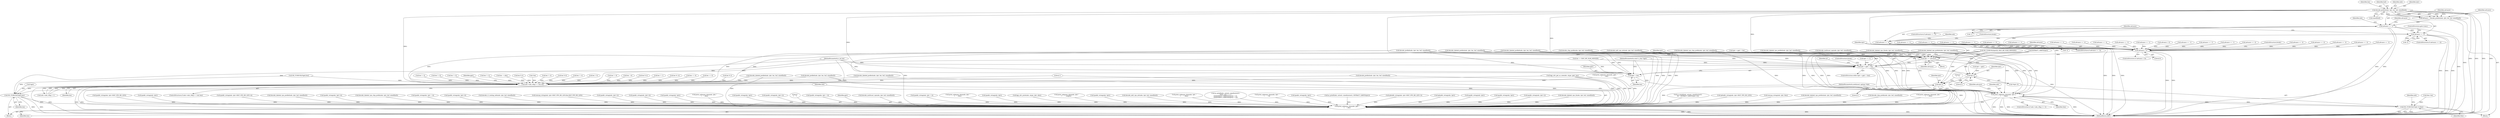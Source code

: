 digraph "0_tcpdump_d10a0f980fe8f9407ab1ffbd612641433ebe175e@pointer" {
"1001706" [label="(Call,decode_prefix4(ndo, tptr, len, buf, sizeof(buf)))"];
"1001691" [label="(Call,tptr < pptr + len)"];
"1002091" [label="(Call,tptr-3)"];
"1002111" [label="(Call,tptr-3)"];
"1002109" [label="(Call,print_unknown_data(ndo, tptr-3, \"\n\t    \", tlen))"];
"1002089" [label="(Call,ND_TCHECK2(*(tptr-3),tlen))"];
"1002909" [label="(Call,print_unknown_data(ndo, pptr, \"\n\t    \", len))"];
"1001693" [label="(Call,pptr + len)"];
"1001704" [label="(Call,advance = decode_prefix4(ndo, tptr, len, buf, sizeof(buf)))"];
"1001714" [label="(Call,advance == -1)"];
"1001724" [label="(Call,advance == -2)"];
"1001731" [label="(Call,advance == -3)"];
"1002126" [label="(Call,advance < 0)"];
"1002130" [label="(Call,tptr += advance)"];
"1002897" [label="(Call,ndo->ndo_vflag > 1 && len)"];
"1002905" [label="(Call,ND_TCHECK2(*pptr,len))"];
"1001962" [label="(Call,decode_clnp_prefix(ndo, tptr, buf, sizeof(buf)))"];
"1001725" [label="(Identifier,advance)"];
"1002915" [label="(Literal,1)"];
"1001700" [label="(Identifier,af)"];
"1002903" [label="(Identifier,len)"];
"1000391" [label="(Call,len == 6)"];
"1002237" [label="(Call,as_printf(ndo, astostr, sizeof(astostr),\n\t\t\t    EXTRACT_32BITS(tptr+2)))"];
"1000909" [label="(Call,ip6addr_string(ndo, tptr+BGP_VPN_RD_LEN))"];
"1002817" [label="(Call,len == 0)"];
"1002089" [label="(Call,ND_TCHECK2(*(tptr-3),tlen))"];
"1002908" [label="(Identifier,len)"];
"1001739" [label="(Identifier,ndo)"];
"1001826" [label="(Call,advance == -1)"];
"1000180" [label="(Call,len % 2)"];
"1001969" [label="(Call,advance == -1)"];
"1001732" [label="(Identifier,advance)"];
"1001930" [label="(Call,decode_labeled_vpn_l2(ndo, tptr, buf, sizeof(buf)))"];
"1001786" [label="(Call,decode_labeled_vpn_prefix4(ndo, tptr, buf, sizeof(buf)))"];
"1002094" [label="(Identifier,tlen)"];
"1002113" [label="(Literal,3)"];
"1000362" [label="(Call,len != 0)"];
"1000376" [label="(Call,len != 8)"];
"1000573" [label="(Call,len % 4)"];
"1001866" [label="(Call,advance == -1)"];
"1000977" [label="(Call,isonsap_string(ndo, tptr, tlen))"];
"1001262" [label="(Call,decode_labeled_vpn_prefix4(ndo, tptr, buf, sizeof(buf)))"];
"1001937" [label="(Call,advance == -1)"];
"1001690" [label="(ControlStructure,while (tptr < pptr + len))"];
"1001534" [label="(Call,decode_clnp_prefix(ndo, tptr, buf, sizeof(buf)))"];
"1001615" [label="(Call,print_unknown_data(ndo, tptr, \"\n\t    \", tlen))"];
"1002133" [label="(ControlStructure,break;)"];
"1001883" [label="(Call,advance == -3)"];
"1000128" [label="(MethodParameterIn,const u_char *pptr)"];
"1002093" [label="(Literal,3)"];
"1002904" [label="(Block,)"];
"1000815" [label="(Call,ipaddr_string(ndo, tptr+BGP_VPN_RD_LEN))"];
"1002536" [label="(Call,ipaddr_string(ndo, tptr))"];
"1002136" [label="(Call,len % 8)"];
"1001706" [label="(Call,decode_prefix4(ndo, tptr, len, buf, sizeof(buf)))"];
"1002026" [label="(Call,decode_mdt_vpn_nlri(ndo, tptr, buf, sizeof(buf)))"];
"1001905" [label="(Call,advance == -1)"];
"1001640" [label="(Call,ND_TCHECK2(tptr[0], BGP_MP_NLRI_MINSIZE))"];
"1001723" [label="(ControlStructure,if (advance == -2))"];
"1000436" [label="(Call,len != 8)"];
"1002127" [label="(Identifier,advance)"];
"1001735" [label="(ControlStructure,break;)"];
"1001754" [label="(Call,advance == -1)"];
"1001691" [label="(Call,tptr < pptr + len)"];
"1000153" [label="(Call,len != 1)"];
"1002906" [label="(Call,*pptr)"];
"1001038" [label="(Call,ipaddr_string(ndo, tptr+BGP_VPN_RD_LEN+4))"];
"1001470" [label="(Call,decode_labeled_vpn_prefix6(ndo, tptr, buf, sizeof(buf)))"];
"1002820" [label="(Call,len % 12)"];
"1001947" [label="(Call,advance == -2)"];
"1001746" [label="(Call,decode_labeled_prefix4(ndo, tptr, len, buf, sizeof(buf)))"];
"1002112" [label="(Identifier,tptr)"];
"1002203" [label="(Call,ipaddr_string(ndo, tptr+4))"];
"1002011" [label="(Call,advance == -2)"];
"1001692" [label="(Identifier,tptr)"];
"1001703" [label="(Block,)"];
"1001687" [label="(Call,tptr += 3)"];
"1001771" [label="(Call,advance == -3)"];
"1001695" [label="(Identifier,len)"];
"1002114" [label="(Literal,\"\n\t    \")"];
"1001994" [label="(Call,decode_labeled_vpn_clnp_prefix(ndo, tptr, buf, sizeof(buf)))"];
"1001566" [label="(Call,decode_labeled_vpn_clnp_prefix(ndo, tptr, buf, sizeof(buf)))"];
"1002103" [label="(ControlStructure,if (ndo->ndo_vflag <= 1))"];
"1001696" [label="(Block,)"];
"1001709" [label="(Identifier,len)"];
"1002125" [label="(ControlStructure,if (advance < 0))"];
"1000428" [label="(Call,ipaddr_string(ndo, tptr + 4))"];
"1001704" [label="(Call,advance = decode_prefix4(ndo, tptr, len, buf, sizeof(buf)))"];
"1002482" [label="(Call,ipaddr_string(ndo, tptr+4))"];
"1002874" [label="(Call,ND_TCHECK2(*pptr,len))"];
"1000200" [label="(Call,bgp_attr_get_as_size(ndo, atype, pptr, len))"];
"1001294" [label="(Call,decode_rt_routing_info(ndo, tptr, buf, sizeof(buf)))"];
"1001430" [label="(Call,decode_labeled_prefix6(ndo, tptr, len, buf, sizeof(buf)))"];
"1001693" [label="(Call,pptr + len)"];
"1001018" [label="(Call,isonsap_string(ndo, tptr+BGP_VPN_RD_LEN,tlen-BGP_VPN_RD_LEN))"];
"1001714" [label="(Call,advance == -1)"];
"1002001" [label="(Call,advance == -1)"];
"1001680" [label="(Call,len == BGP_MP_NLRI_MINSIZE)"];
"1002897" [label="(Call,ndo->ndo_vflag > 1 && len)"];
"1002219" [label="(Call,ipaddr_string(ndo, tptr+2))"];
"1002461" [label="(Call,ipaddr_string(ndo, tptr+4))"];
"1002516" [label="(Call,ipaddr_string(ndo, tptr))"];
"1000682" [label="(Call,print_unknown_data(ndo, tptr, \"\n\t    \", tlen))"];
"1000126" [label="(MethodParameterIn,netdissect_options *ndo)"];
"1000373" [label="(Call,len != 6)"];
"1001716" [label="(Call,-1)"];
"1002116" [label="(Call,advance = 0)"];
"1001694" [label="(Identifier,pptr)"];
"1002907" [label="(Identifier,pptr)"];
"1000142" [label="(Call,tptr = pptr)"];
"1000767" [label="(Call,ipaddr_string(ndo, tptr))"];
"1000312" [label="(Call,len != 4)"];
"1002298" [label="(Call,ipaddr_string(ndo, tptr+2))"];
"1002912" [label="(Literal,\"\n\t    \")"];
"1002115" [label="(Identifier,tlen)"];
"1000463" [label="(Call,ipaddr_string(ndo, tptr + 4))"];
"1002132" [label="(Identifier,advance)"];
"1001724" [label="(Call,advance == -2)"];
"1002810" [label="(Call,len -= alen)"];
"1002128" [label="(Literal,0)"];
"1002097" [label="(Identifier,ndo)"];
"1001858" [label="(Call,decode_labeled_prefix6(ndo, tptr, len, buf, sizeof(buf)))"];
"1002911" [label="(Identifier,pptr)"];
"1002910" [label="(Identifier,ndo)"];
"1001326" [label="(Call,decode_multicast_vpn(ndo, tptr, buf, sizeof(buf)))"];
"1001898" [label="(Call,decode_labeled_vpn_prefix6(ndo, tptr, buf, sizeof(buf)))"];
"1002065" [label="(Call,advance == -1)"];
"1001793" [label="(Call,advance == -1)"];
"1001390" [label="(Call,decode_prefix6(ndo, tptr, len, buf, sizeof(buf)))"];
"1002117" [label="(Identifier,advance)"];
"1000129" [label="(MethodParameterIn,u_int len)"];
"1000190" [label="(Call,!len)"];
"1001730" [label="(ControlStructure,if (advance == -3))"];
"1001710" [label="(Identifier,buf)"];
"1000408" [label="(Call,ipaddr_string(ndo, tptr + 2))"];
"1001092" [label="(Call,print_unknown_data(ndo, tptr, \"\n\t    \", tlen))"];
"1000548" [label="(Call,len != 4)"];
"1001726" [label="(Call,-2)"];
"1001222" [label="(Call,decode_labeled_prefix4(ndo, tptr, len, buf, sizeof(buf)))"];
"1001705" [label="(Identifier,advance)"];
"1002033" [label="(Call,advance == -1)"];
"1002913" [label="(Identifier,len)"];
"1002111" [label="(Call,tptr-3)"];
"1002126" [label="(Call,advance < 0)"];
"1000955" [label="(Call,ipaddr_string(ndo, tptr))"];
"1002090" [label="(Call,*(tptr-3))"];
"1002043" [label="(Call,advance == -2)"];
"1002129" [label="(ControlStructure,break;)"];
"1002800" [label="(Call,bgp_attr_print(ndo, atype, tptr, alen))"];
"1002905" [label="(Call,ND_TCHECK2(*pptr,len))"];
"1002058" [label="(Call,decode_multicast_vpn(ndo, tptr, buf, sizeof(buf)))"];
"1000338" [label="(Call,len != 4)"];
"1001915" [label="(Call,advance == -2)"];
"1002834" [label="(Call,len > 0)"];
"1002635" [label="(Call,print_unknown_data(ndo, tptr,\"\n\t      \", length))"];
"1002110" [label="(Identifier,ndo)"];
"1002909" [label="(Call,print_unknown_data(ndo, pptr, \"\n\t    \", len))"];
"1002890" [label="(Call,print_unknown_data(ndo, pptr, \"\n\t    \", len))"];
"1002499" [label="(Call,ipaddr_string(ndo, tptr))"];
"1001647" [label="(Call,EXTRACT_16BITS(tptr))"];
"1002673" [label="(Call,len -=4)"];
"1002130" [label="(Call,tptr += advance)"];
"1000471" [label="(Call,len % 4)"];
"1002896" [label="(ControlStructure,if (ndo->ndo_vflag > 1 && len))"];
"1001711" [label="(Call,sizeof(buf))"];
"1002919" [label="(MethodReturn,RET)"];
"1001803" [label="(Call,advance == -2)"];
"1002092" [label="(Identifier,tptr)"];
"1000145" [label="(Call,tlen=len)"];
"1001358" [label="(Call,decode_mdt_vpn_nlri(ndo, tptr, buf, sizeof(buf)))"];
"1002552" [label="(Call,print_unknown_data(ndo, tptr, \"\n\t      \", tlen))"];
"1001731" [label="(Call,advance == -3)"];
"1000258" [label="(Call,as_printf(ndo, astostr, sizeof(astostr),\n\t\t\t\tas_size == 2 ?\n\t\t\t\tEXTRACT_16BITS(&tptr[2 + i]) :\n\t\t\t\tEXTRACT_32BITS(&tptr[2 + i])))"];
"1001733" [label="(Call,-3)"];
"1002378" [label="(Call,print_unknown_data(ndo, tptr, \"\n\t      \", 8))"];
"1002119" [label="(Call,tptr = pptr + len)"];
"1001720" [label="(Identifier,ndo)"];
"1001707" [label="(Identifier,ndo)"];
"1002898" [label="(Call,ndo->ndo_vflag > 1)"];
"1001715" [label="(Identifier,advance)"];
"1000598" [label="(Call,ipaddr_string(ndo, tptr))"];
"1002663" [label="(Call,as_printf(ndo, astostr, sizeof(astostr), EXTRACT_32BITS(tptr)))"];
"1002091" [label="(Call,tptr-3)"];
"1001818" [label="(Call,decode_prefix6(ndo, tptr, len, buf, sizeof(buf)))"];
"1001058" [label="(Call,ip6addr_string(ndo, tptr+BGP_VPN_RD_LEN+3))"];
"1002075" [label="(Call,advance == -2)"];
"1001708" [label="(Identifier,tptr)"];
"1000861" [label="(Call,ip6addr_string(ndo, tptr))"];
"1000331" [label="(Call,ipaddr_string(ndo, tptr))"];
"1000567" [label="(Call,ipaddr_string(ndo, tptr))"];
"1001182" [label="(Call,decode_prefix4(ndo, tptr, len, buf, sizeof(buf)))"];
"1001713" [label="(ControlStructure,if (advance == -1))"];
"1002131" [label="(Identifier,tptr)"];
"1001979" [label="(Call,advance == -2)"];
"1001843" [label="(Call,advance == -3)"];
"1001728" [label="(ControlStructure,goto trunc;)"];
"1002109" [label="(Call,print_unknown_data(ndo, tptr-3, \"\n\t    \", tlen))"];
"1002284" [label="(Call,ipaddr_string(ndo, tptr+2))"];
"1001502" [label="(Call,decode_labeled_vpn_l2(ndo, tptr, buf, sizeof(buf)))"];
"1001706" -> "1001704"  [label="AST: "];
"1001706" -> "1001711"  [label="CFG: "];
"1001707" -> "1001706"  [label="AST: "];
"1001708" -> "1001706"  [label="AST: "];
"1001709" -> "1001706"  [label="AST: "];
"1001710" -> "1001706"  [label="AST: "];
"1001711" -> "1001706"  [label="AST: "];
"1001704" -> "1001706"  [label="CFG: "];
"1001706" -> "1002919"  [label="DDG: "];
"1001706" -> "1002919"  [label="DDG: "];
"1001706" -> "1002919"  [label="DDG: "];
"1001706" -> "1002919"  [label="DDG: "];
"1001706" -> "1001691"  [label="DDG: "];
"1001706" -> "1001693"  [label="DDG: "];
"1001706" -> "1001704"  [label="DDG: "];
"1001706" -> "1001704"  [label="DDG: "];
"1001706" -> "1001704"  [label="DDG: "];
"1001706" -> "1001704"  [label="DDG: "];
"1001706" -> "1002109"  [label="DDG: "];
"1001706" -> "1002130"  [label="DDG: "];
"1001706" -> "1002897"  [label="DDG: "];
"1001706" -> "1002909"  [label="DDG: "];
"1001691" -> "1001690"  [label="AST: "];
"1001691" -> "1001693"  [label="CFG: "];
"1001692" -> "1001691"  [label="AST: "];
"1001693" -> "1001691"  [label="AST: "];
"1001700" -> "1001691"  [label="CFG: "];
"1002133" -> "1001691"  [label="CFG: "];
"1001691" -> "1002919"  [label="DDG: "];
"1001691" -> "1002919"  [label="DDG: "];
"1001691" -> "1002919"  [label="DDG: "];
"1001687" -> "1001691"  [label="DDG: "];
"1001640" -> "1001691"  [label="DDG: "];
"1002130" -> "1001691"  [label="DDG: "];
"1001647" -> "1001691"  [label="DDG: "];
"1000128" -> "1001691"  [label="DDG: "];
"1001680" -> "1001691"  [label="DDG: "];
"1001858" -> "1001691"  [label="DDG: "];
"1001818" -> "1001691"  [label="DDG: "];
"1001746" -> "1001691"  [label="DDG: "];
"1000129" -> "1001691"  [label="DDG: "];
"1001691" -> "1002091"  [label="DDG: "];
"1002091" -> "1002090"  [label="AST: "];
"1002091" -> "1002093"  [label="CFG: "];
"1002092" -> "1002091"  [label="AST: "];
"1002093" -> "1002091"  [label="AST: "];
"1002090" -> "1002091"  [label="CFG: "];
"1000142" -> "1002091"  [label="DDG: "];
"1001640" -> "1002091"  [label="DDG: "];
"1001647" -> "1002091"  [label="DDG: "];
"1002091" -> "1002111"  [label="DDG: "];
"1002111" -> "1002109"  [label="AST: "];
"1002111" -> "1002113"  [label="CFG: "];
"1002112" -> "1002111"  [label="AST: "];
"1002113" -> "1002111"  [label="AST: "];
"1002114" -> "1002111"  [label="CFG: "];
"1002111" -> "1002109"  [label="DDG: "];
"1002111" -> "1002109"  [label="DDG: "];
"1001640" -> "1002111"  [label="DDG: "];
"1001647" -> "1002111"  [label="DDG: "];
"1002109" -> "1002103"  [label="AST: "];
"1002109" -> "1002115"  [label="CFG: "];
"1002110" -> "1002109"  [label="AST: "];
"1002114" -> "1002109"  [label="AST: "];
"1002115" -> "1002109"  [label="AST: "];
"1002117" -> "1002109"  [label="CFG: "];
"1002109" -> "1002919"  [label="DDG: "];
"1002109" -> "1002919"  [label="DDG: "];
"1002109" -> "1002919"  [label="DDG: "];
"1002109" -> "1002919"  [label="DDG: "];
"1002109" -> "1002089"  [label="DDG: "];
"1001858" -> "1002109"  [label="DDG: "];
"1001818" -> "1002109"  [label="DDG: "];
"1001746" -> "1002109"  [label="DDG: "];
"1001962" -> "1002109"  [label="DDG: "];
"1001786" -> "1002109"  [label="DDG: "];
"1002058" -> "1002109"  [label="DDG: "];
"1001898" -> "1002109"  [label="DDG: "];
"1002026" -> "1002109"  [label="DDG: "];
"1001930" -> "1002109"  [label="DDG: "];
"1001994" -> "1002109"  [label="DDG: "];
"1000126" -> "1002109"  [label="DDG: "];
"1002089" -> "1002109"  [label="DDG: "];
"1002109" -> "1002909"  [label="DDG: "];
"1002089" -> "1001703"  [label="AST: "];
"1002089" -> "1002094"  [label="CFG: "];
"1002090" -> "1002089"  [label="AST: "];
"1002094" -> "1002089"  [label="AST: "];
"1002097" -> "1002089"  [label="CFG: "];
"1002089" -> "1002919"  [label="DDG: "];
"1002089" -> "1002919"  [label="DDG: "];
"1002089" -> "1002919"  [label="DDG: "];
"1000145" -> "1002089"  [label="DDG: "];
"1002909" -> "1002904"  [label="AST: "];
"1002909" -> "1002913"  [label="CFG: "];
"1002910" -> "1002909"  [label="AST: "];
"1002911" -> "1002909"  [label="AST: "];
"1002912" -> "1002909"  [label="AST: "];
"1002913" -> "1002909"  [label="AST: "];
"1002915" -> "1002909"  [label="CFG: "];
"1002909" -> "1002919"  [label="DDG: "];
"1002909" -> "1002919"  [label="DDG: "];
"1002909" -> "1002919"  [label="DDG: "];
"1002909" -> "1002919"  [label="DDG: "];
"1000682" -> "1002909"  [label="DDG: "];
"1002058" -> "1002909"  [label="DDG: "];
"1001018" -> "1002909"  [label="DDG: "];
"1002026" -> "1002909"  [label="DDG: "];
"1001470" -> "1002909"  [label="DDG: "];
"1002552" -> "1002909"  [label="DDG: "];
"1001390" -> "1002909"  [label="DDG: "];
"1000861" -> "1002909"  [label="DDG: "];
"1002890" -> "1002909"  [label="DDG: "];
"1002890" -> "1002909"  [label="DDG: "];
"1000258" -> "1002909"  [label="DDG: "];
"1001294" -> "1002909"  [label="DDG: "];
"1002461" -> "1002909"  [label="DDG: "];
"1001566" -> "1002909"  [label="DDG: "];
"1001222" -> "1002909"  [label="DDG: "];
"1000815" -> "1002909"  [label="DDG: "];
"1001858" -> "1002909"  [label="DDG: "];
"1001818" -> "1002909"  [label="DDG: "];
"1000200" -> "1002909"  [label="DDG: "];
"1000200" -> "1002909"  [label="DDG: "];
"1000598" -> "1002909"  [label="DDG: "];
"1001746" -> "1002909"  [label="DDG: "];
"1002284" -> "1002909"  [label="DDG: "];
"1001534" -> "1002909"  [label="DDG: "];
"1002482" -> "1002909"  [label="DDG: "];
"1000567" -> "1002909"  [label="DDG: "];
"1001962" -> "1002909"  [label="DDG: "];
"1002219" -> "1002909"  [label="DDG: "];
"1000408" -> "1002909"  [label="DDG: "];
"1002663" -> "1002909"  [label="DDG: "];
"1002635" -> "1002909"  [label="DDG: "];
"1001358" -> "1002909"  [label="DDG: "];
"1001786" -> "1002909"  [label="DDG: "];
"1002203" -> "1002909"  [label="DDG: "];
"1001262" -> "1002909"  [label="DDG: "];
"1000331" -> "1002909"  [label="DDG: "];
"1002536" -> "1002909"  [label="DDG: "];
"1001898" -> "1002909"  [label="DDG: "];
"1002499" -> "1002909"  [label="DDG: "];
"1002298" -> "1002909"  [label="DDG: "];
"1001615" -> "1002909"  [label="DDG: "];
"1001182" -> "1002909"  [label="DDG: "];
"1002378" -> "1002909"  [label="DDG: "];
"1000909" -> "1002909"  [label="DDG: "];
"1000463" -> "1002909"  [label="DDG: "];
"1002516" -> "1002909"  [label="DDG: "];
"1002237" -> "1002909"  [label="DDG: "];
"1001092" -> "1002909"  [label="DDG: "];
"1002800" -> "1002909"  [label="DDG: "];
"1001930" -> "1002909"  [label="DDG: "];
"1001058" -> "1002909"  [label="DDG: "];
"1001326" -> "1002909"  [label="DDG: "];
"1000977" -> "1002909"  [label="DDG: "];
"1000955" -> "1002909"  [label="DDG: "];
"1000428" -> "1002909"  [label="DDG: "];
"1001994" -> "1002909"  [label="DDG: "];
"1000767" -> "1002909"  [label="DDG: "];
"1001038" -> "1002909"  [label="DDG: "];
"1001430" -> "1002909"  [label="DDG: "];
"1001502" -> "1002909"  [label="DDG: "];
"1000126" -> "1002909"  [label="DDG: "];
"1000128" -> "1002909"  [label="DDG: "];
"1002905" -> "1002909"  [label="DDG: "];
"1000129" -> "1002909"  [label="DDG: "];
"1001693" -> "1001695"  [label="CFG: "];
"1001694" -> "1001693"  [label="AST: "];
"1001695" -> "1001693"  [label="AST: "];
"1001693" -> "1002919"  [label="DDG: "];
"1000128" -> "1001693"  [label="DDG: "];
"1001680" -> "1001693"  [label="DDG: "];
"1001858" -> "1001693"  [label="DDG: "];
"1001818" -> "1001693"  [label="DDG: "];
"1001746" -> "1001693"  [label="DDG: "];
"1000129" -> "1001693"  [label="DDG: "];
"1001704" -> "1001703"  [label="AST: "];
"1001705" -> "1001704"  [label="AST: "];
"1001715" -> "1001704"  [label="CFG: "];
"1001704" -> "1002919"  [label="DDG: "];
"1001704" -> "1001714"  [label="DDG: "];
"1001714" -> "1001713"  [label="AST: "];
"1001714" -> "1001716"  [label="CFG: "];
"1001715" -> "1001714"  [label="AST: "];
"1001716" -> "1001714"  [label="AST: "];
"1001720" -> "1001714"  [label="CFG: "];
"1001725" -> "1001714"  [label="CFG: "];
"1001714" -> "1002919"  [label="DDG: "];
"1001714" -> "1002919"  [label="DDG: "];
"1001714" -> "1002919"  [label="DDG: "];
"1001716" -> "1001714"  [label="DDG: "];
"1001714" -> "1001724"  [label="DDG: "];
"1001714" -> "1002126"  [label="DDG: "];
"1001724" -> "1001723"  [label="AST: "];
"1001724" -> "1001726"  [label="CFG: "];
"1001725" -> "1001724"  [label="AST: "];
"1001726" -> "1001724"  [label="AST: "];
"1001728" -> "1001724"  [label="CFG: "];
"1001732" -> "1001724"  [label="CFG: "];
"1001724" -> "1002919"  [label="DDG: "];
"1001724" -> "1002919"  [label="DDG: "];
"1001724" -> "1002919"  [label="DDG: "];
"1001726" -> "1001724"  [label="DDG: "];
"1001724" -> "1001731"  [label="DDG: "];
"1001731" -> "1001730"  [label="AST: "];
"1001731" -> "1001733"  [label="CFG: "];
"1001732" -> "1001731"  [label="AST: "];
"1001733" -> "1001731"  [label="AST: "];
"1001735" -> "1001731"  [label="CFG: "];
"1001739" -> "1001731"  [label="CFG: "];
"1001731" -> "1002919"  [label="DDG: "];
"1001731" -> "1002919"  [label="DDG: "];
"1001731" -> "1002919"  [label="DDG: "];
"1001733" -> "1001731"  [label="DDG: "];
"1001731" -> "1002126"  [label="DDG: "];
"1002126" -> "1002125"  [label="AST: "];
"1002126" -> "1002128"  [label="CFG: "];
"1002127" -> "1002126"  [label="AST: "];
"1002128" -> "1002126"  [label="AST: "];
"1002129" -> "1002126"  [label="CFG: "];
"1002131" -> "1002126"  [label="CFG: "];
"1002126" -> "1002919"  [label="DDG: "];
"1002126" -> "1002919"  [label="DDG: "];
"1002011" -> "1002126"  [label="DDG: "];
"1001803" -> "1002126"  [label="DDG: "];
"1001915" -> "1002126"  [label="DDG: "];
"1002033" -> "1002126"  [label="DDG: "];
"1002043" -> "1002126"  [label="DDG: "];
"1001771" -> "1002126"  [label="DDG: "];
"1001947" -> "1002126"  [label="DDG: "];
"1001793" -> "1002126"  [label="DDG: "];
"1002065" -> "1002126"  [label="DDG: "];
"1002116" -> "1002126"  [label="DDG: "];
"1001905" -> "1002126"  [label="DDG: "];
"1001826" -> "1002126"  [label="DDG: "];
"1001883" -> "1002126"  [label="DDG: "];
"1002001" -> "1002126"  [label="DDG: "];
"1001754" -> "1002126"  [label="DDG: "];
"1001979" -> "1002126"  [label="DDG: "];
"1001969" -> "1002126"  [label="DDG: "];
"1001937" -> "1002126"  [label="DDG: "];
"1001866" -> "1002126"  [label="DDG: "];
"1001843" -> "1002126"  [label="DDG: "];
"1002075" -> "1002126"  [label="DDG: "];
"1002126" -> "1002130"  [label="DDG: "];
"1002130" -> "1001696"  [label="AST: "];
"1002130" -> "1002132"  [label="CFG: "];
"1002131" -> "1002130"  [label="AST: "];
"1002132" -> "1002130"  [label="AST: "];
"1001692" -> "1002130"  [label="CFG: "];
"1002130" -> "1002919"  [label="DDG: "];
"1002058" -> "1002130"  [label="DDG: "];
"1001962" -> "1002130"  [label="DDG: "];
"1001994" -> "1002130"  [label="DDG: "];
"1001930" -> "1002130"  [label="DDG: "];
"1002119" -> "1002130"  [label="DDG: "];
"1001858" -> "1002130"  [label="DDG: "];
"1001786" -> "1002130"  [label="DDG: "];
"1001746" -> "1002130"  [label="DDG: "];
"1001818" -> "1002130"  [label="DDG: "];
"1002026" -> "1002130"  [label="DDG: "];
"1001898" -> "1002130"  [label="DDG: "];
"1001640" -> "1002130"  [label="DDG: "];
"1001647" -> "1002130"  [label="DDG: "];
"1002897" -> "1002896"  [label="AST: "];
"1002897" -> "1002898"  [label="CFG: "];
"1002897" -> "1002903"  [label="CFG: "];
"1002898" -> "1002897"  [label="AST: "];
"1002903" -> "1002897"  [label="AST: "];
"1002907" -> "1002897"  [label="CFG: "];
"1002915" -> "1002897"  [label="CFG: "];
"1002897" -> "1002919"  [label="DDG: "];
"1002897" -> "1002919"  [label="DDG: "];
"1002897" -> "1002919"  [label="DDG: "];
"1002898" -> "1002897"  [label="DDG: "];
"1002898" -> "1002897"  [label="DDG: "];
"1000338" -> "1002897"  [label="DDG: "];
"1000436" -> "1002897"  [label="DDG: "];
"1000471" -> "1002897"  [label="DDG: "];
"1002874" -> "1002897"  [label="DDG: "];
"1000391" -> "1002897"  [label="DDG: "];
"1000312" -> "1002897"  [label="DDG: "];
"1002890" -> "1002897"  [label="DDG: "];
"1000180" -> "1002897"  [label="DDG: "];
"1000190" -> "1002897"  [label="DDG: "];
"1000573" -> "1002897"  [label="DDG: "];
"1002136" -> "1002897"  [label="DDG: "];
"1001818" -> "1002897"  [label="DDG: "];
"1000362" -> "1002897"  [label="DDG: "];
"1002673" -> "1002897"  [label="DDG: "];
"1001430" -> "1002897"  [label="DDG: "];
"1000376" -> "1002897"  [label="DDG: "];
"1001390" -> "1002897"  [label="DDG: "];
"1001182" -> "1002897"  [label="DDG: "];
"1002817" -> "1002897"  [label="DDG: "];
"1001746" -> "1002897"  [label="DDG: "];
"1001222" -> "1002897"  [label="DDG: "];
"1001858" -> "1002897"  [label="DDG: "];
"1002810" -> "1002897"  [label="DDG: "];
"1000153" -> "1002897"  [label="DDG: "];
"1000373" -> "1002897"  [label="DDG: "];
"1000548" -> "1002897"  [label="DDG: "];
"1002834" -> "1002897"  [label="DDG: "];
"1002820" -> "1002897"  [label="DDG: "];
"1000129" -> "1002897"  [label="DDG: "];
"1001680" -> "1002897"  [label="DDG: "];
"1000200" -> "1002897"  [label="DDG: "];
"1002897" -> "1002905"  [label="DDG: "];
"1002905" -> "1002904"  [label="AST: "];
"1002905" -> "1002908"  [label="CFG: "];
"1002906" -> "1002905"  [label="AST: "];
"1002908" -> "1002905"  [label="AST: "];
"1002910" -> "1002905"  [label="CFG: "];
"1002905" -> "1002919"  [label="DDG: "];
"1002905" -> "1002919"  [label="DDG: "];
"1002874" -> "1002905"  [label="DDG: "];
"1000129" -> "1002905"  [label="DDG: "];
}
